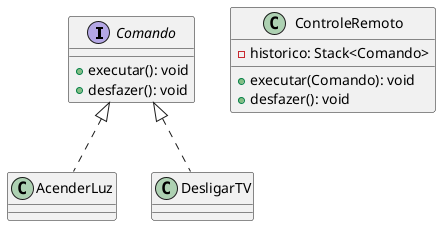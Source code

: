 @startuml exemplo_comand
interface Comando {
    +executar(): void
    +desfazer(): void
}

class AcenderLuz implements Comando
class DesligarTV implements Comando

class ControleRemoto {
    -historico: Stack<Comando>
    +executar(Comando): void
    +desfazer(): void
}
@enduml
